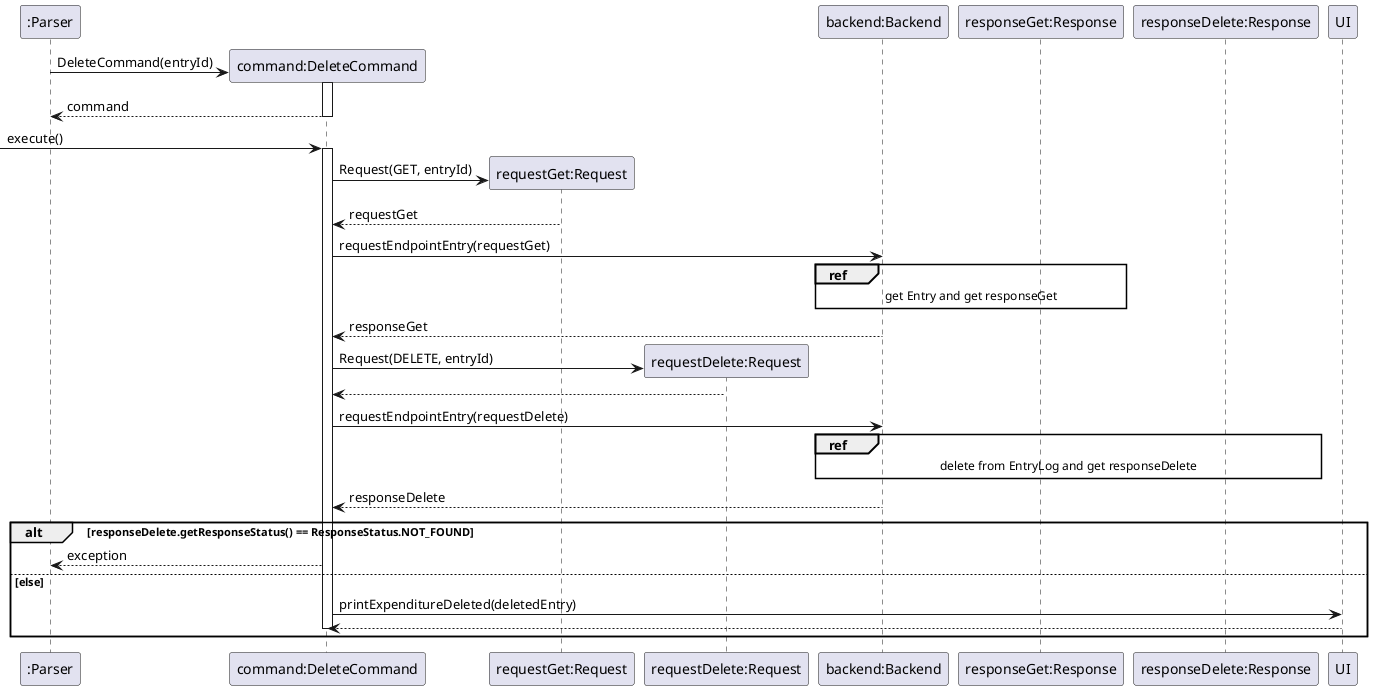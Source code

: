 @startuml
'https://plantuml.com/sequence-diagram

participant ":Parser" as Parser
participant "command:DeleteCommand" as DeleteCommand
participant "requestGet:Request" as RequestGet
participant "requestDelete:Request" as RequestDelete
participant "backend:Backend" as Backend
participant "responseGet:Response" as ResponseGet
participant "responseDelete:Response" as ResponseDelete
participant "UI" as UI

Parser -> DeleteCommand ** : DeleteCommand(entryId)
activate DeleteCommand
return command

-> DeleteCommand :execute()
activate DeleteCommand
DeleteCommand -> RequestGet ** : Request(GET, entryId)
RequestGet --> DeleteCommand : requestGet
DeleteCommand -> Backend : requestEndpointEntry(requestGet)
ref over Backend, ResponseGet
get Entry and get responseGet
end ref
Backend --> DeleteCommand : responseGet

DeleteCommand -> RequestDelete ** : Request(DELETE, entryId)
RequestDelete --> DeleteCommand
DeleteCommand -> Backend : requestEndpointEntry(requestDelete)

ref over Backend, ResponseDelete
delete from EntryLog and get responseDelete
end ref


Backend --> DeleteCommand : responseDelete
alt responseDelete.getResponseStatus() == ResponseStatus.NOT_FOUND
    DeleteCommand --> Parser : exception
else else
    DeleteCommand -> UI:printExpenditureDeleted(deletedEntry)
    UI --> DeleteCommand
    deactivate DeleteCommand
end
@enduml